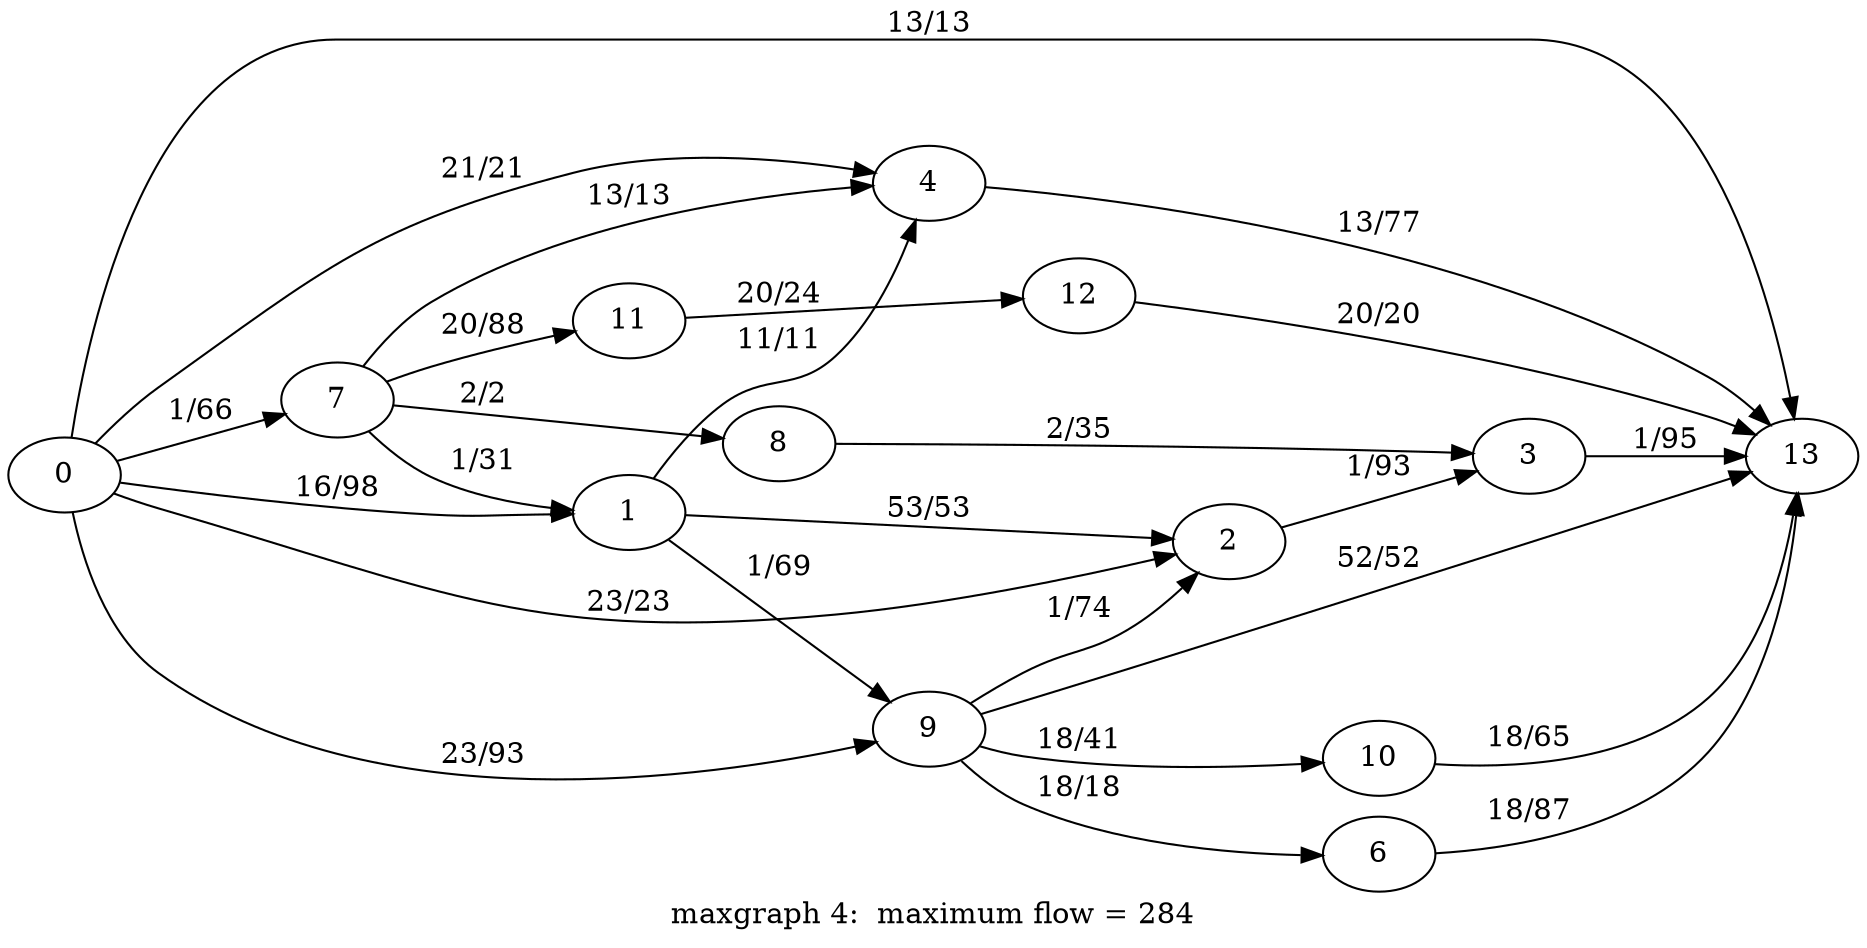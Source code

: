 digraph g{

rankdir = LR
0 -> 1 [label = " 16/98 "];
0 -> 2 [label = " 23/23 "];
0 -> 4 [label = " 21/21 "];
0 -> 7 [label = " 1/66 "];
0 -> 9 [label = " 23/93 "];
0 -> 13 [label = " 13/13 "];
1 -> 2 [label = " 53/53 "];
1 -> 4 [label = " 11/11 "];
1 -> 9 [label = " 1/69 "];
2 -> 3 [label = " 1/93 "];
3 -> 13 [label = " 1/95 "];
4 -> 13 [label = " 13/77 "];
6 -> 13 [label = " 18/87 "];
7 -> 1 [label = " 1/31 "];
7 -> 4 [label = " 13/13 "];
7 -> 8 [label = " 2/2 "];
7 -> 11 [label = " 20/88 "];
8 -> 3 [label = " 2/35 "];
9 -> 2 [label = " 1/74 "];
9 -> 6 [label = " 18/18 "];
9 -> 10 [label = " 18/41 "];
9 -> 13 [label = " 52/52 "];
10 -> 13 [label = " 18/65 "];
11 -> 12 [label = " 20/24 "];
12 -> 13 [label = " 20/20 "];

label = " maxgraph 4:  maximum flow = 284 "
}
